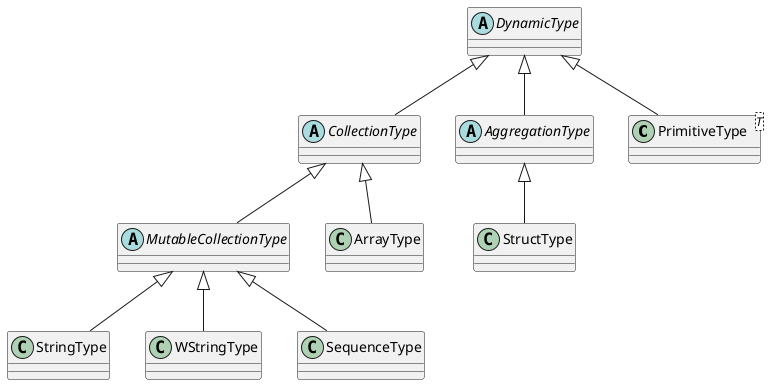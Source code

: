 @startuml
PrimitiveType -up-|> DynamicType
AggregationType -up-|> DynamicType
CollectionType -up-|> DynamicType

StructType -up-|> AggregationType

ArrayType -up-|> CollectionType
MutableCollectionType -up-|> CollectionType

StringType -up-|> MutableCollectionType
WStringType -up-|> MutableCollectionType
SequenceType -up-|> MutableCollectionType

abstract DynamicType
abstract AggregationType
abstract CollectionType
abstract MutableCollectionType
class PrimitiveType<T>
@enduml
